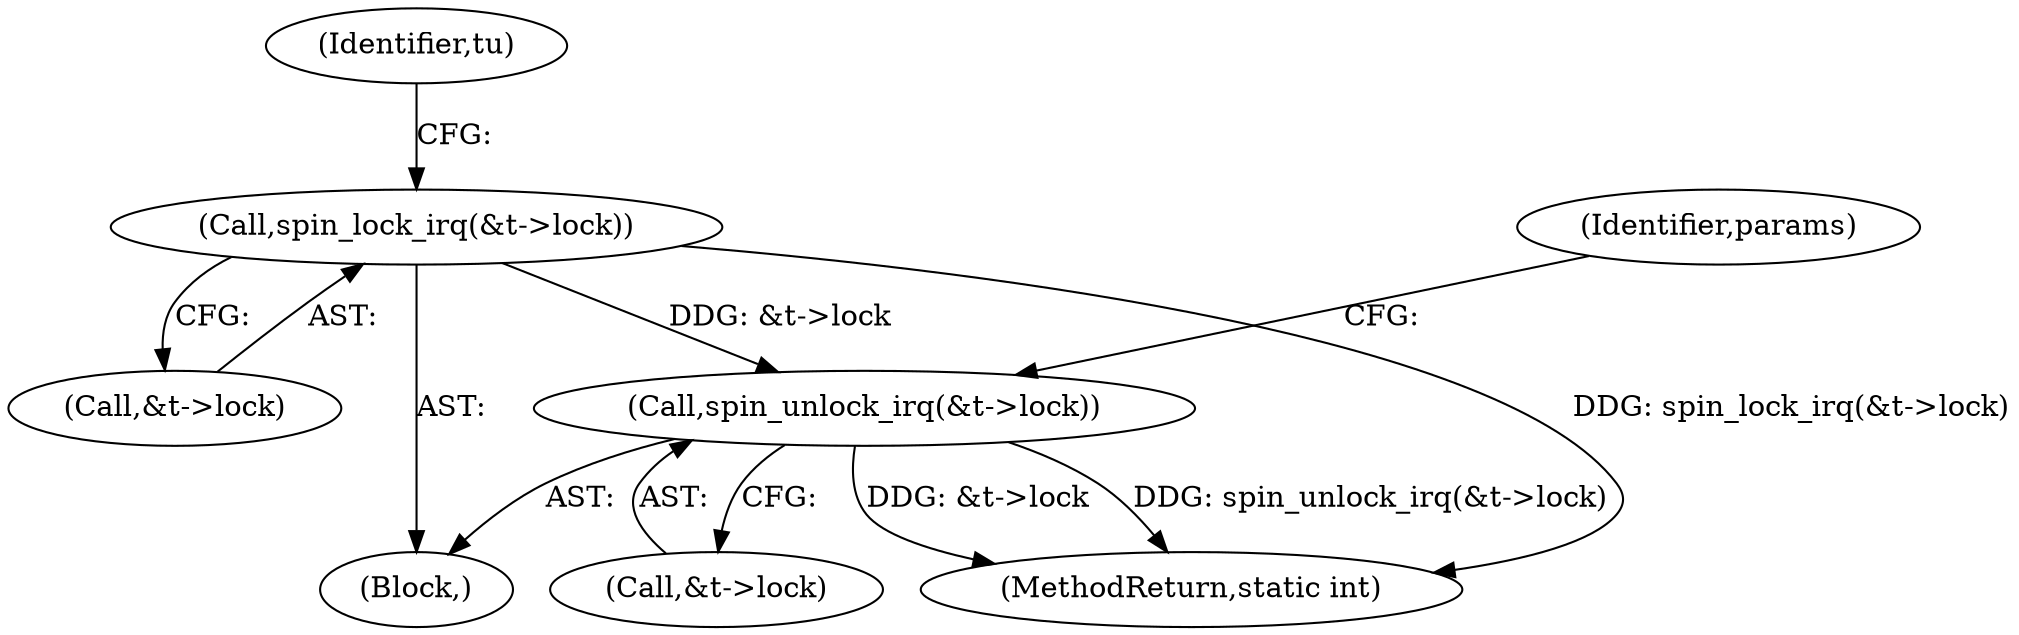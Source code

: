 digraph "0_linux_cec8f96e49d9be372fdb0c3836dcf31ec71e457e@pointer" {
"1000318" [label="(Call,spin_unlock_irq(&t->lock))"];
"1000262" [label="(Call,spin_lock_irq(&t->lock))"];
"1000319" [label="(Call,&t->lock)"];
"1000318" [label="(Call,spin_unlock_irq(&t->lock))"];
"1000270" [label="(Identifier,tu)"];
"1000103" [label="(Block,)"];
"1000263" [label="(Call,&t->lock)"];
"1000327" [label="(Identifier,params)"];
"1000262" [label="(Call,spin_lock_irq(&t->lock))"];
"1000528" [label="(MethodReturn,static int)"];
"1000318" -> "1000103"  [label="AST: "];
"1000318" -> "1000319"  [label="CFG: "];
"1000319" -> "1000318"  [label="AST: "];
"1000327" -> "1000318"  [label="CFG: "];
"1000318" -> "1000528"  [label="DDG: spin_unlock_irq(&t->lock)"];
"1000318" -> "1000528"  [label="DDG: &t->lock"];
"1000262" -> "1000318"  [label="DDG: &t->lock"];
"1000262" -> "1000103"  [label="AST: "];
"1000262" -> "1000263"  [label="CFG: "];
"1000263" -> "1000262"  [label="AST: "];
"1000270" -> "1000262"  [label="CFG: "];
"1000262" -> "1000528"  [label="DDG: spin_lock_irq(&t->lock)"];
}
